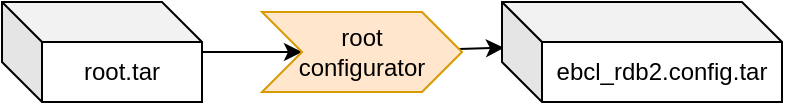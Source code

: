 <mxfile version="22.1.18" type="device">
  <diagram name="Page-1" id="tVLz-H8TcDohW4CUsqgu">
    <mxGraphModel dx="1368" dy="963" grid="1" gridSize="10" guides="1" tooltips="1" connect="1" arrows="1" fold="1" page="1" pageScale="1" pageWidth="850" pageHeight="1100" math="0" shadow="0">
      <root>
        <mxCell id="0" />
        <mxCell id="1" parent="0" />
        <mxCell id="M-7buxWzd58EejQ7mZZN-11" style="edgeStyle=none;html=1;entryX=0;entryY=0.5;entryDx=0;entryDy=0;" edge="1" parent="1" source="M-7buxWzd58EejQ7mZZN-12" target="M-7buxWzd58EejQ7mZZN-14">
          <mxGeometry relative="1" as="geometry" />
        </mxCell>
        <mxCell id="M-7buxWzd58EejQ7mZZN-12" value="root.tar" style="shape=cube;whiteSpace=wrap;html=1;boundedLbl=1;backgroundOutline=1;darkOpacity=0.05;darkOpacity2=0.1;" vertex="1" parent="1">
          <mxGeometry x="370" y="290" width="100" height="50" as="geometry" />
        </mxCell>
        <mxCell id="M-7buxWzd58EejQ7mZZN-13" style="edgeStyle=none;html=1;entryX=0.007;entryY=0.457;entryDx=0;entryDy=0;entryPerimeter=0;" edge="1" parent="1" source="M-7buxWzd58EejQ7mZZN-14" target="M-7buxWzd58EejQ7mZZN-15">
          <mxGeometry relative="1" as="geometry" />
        </mxCell>
        <mxCell id="M-7buxWzd58EejQ7mZZN-14" value="root&lt;br&gt;configurator" style="shape=step;perimeter=stepPerimeter;whiteSpace=wrap;html=1;fixedSize=1;fillColor=#ffe6cc;strokeColor=#d79b00;" vertex="1" parent="1">
          <mxGeometry x="500" y="295" width="100" height="40" as="geometry" />
        </mxCell>
        <mxCell id="M-7buxWzd58EejQ7mZZN-15" value="ebcl_rdb2.config.tar" style="shape=cube;whiteSpace=wrap;html=1;boundedLbl=1;backgroundOutline=1;darkOpacity=0.05;darkOpacity2=0.1;" vertex="1" parent="1">
          <mxGeometry x="620" y="290" width="140" height="50" as="geometry" />
        </mxCell>
      </root>
    </mxGraphModel>
  </diagram>
</mxfile>
